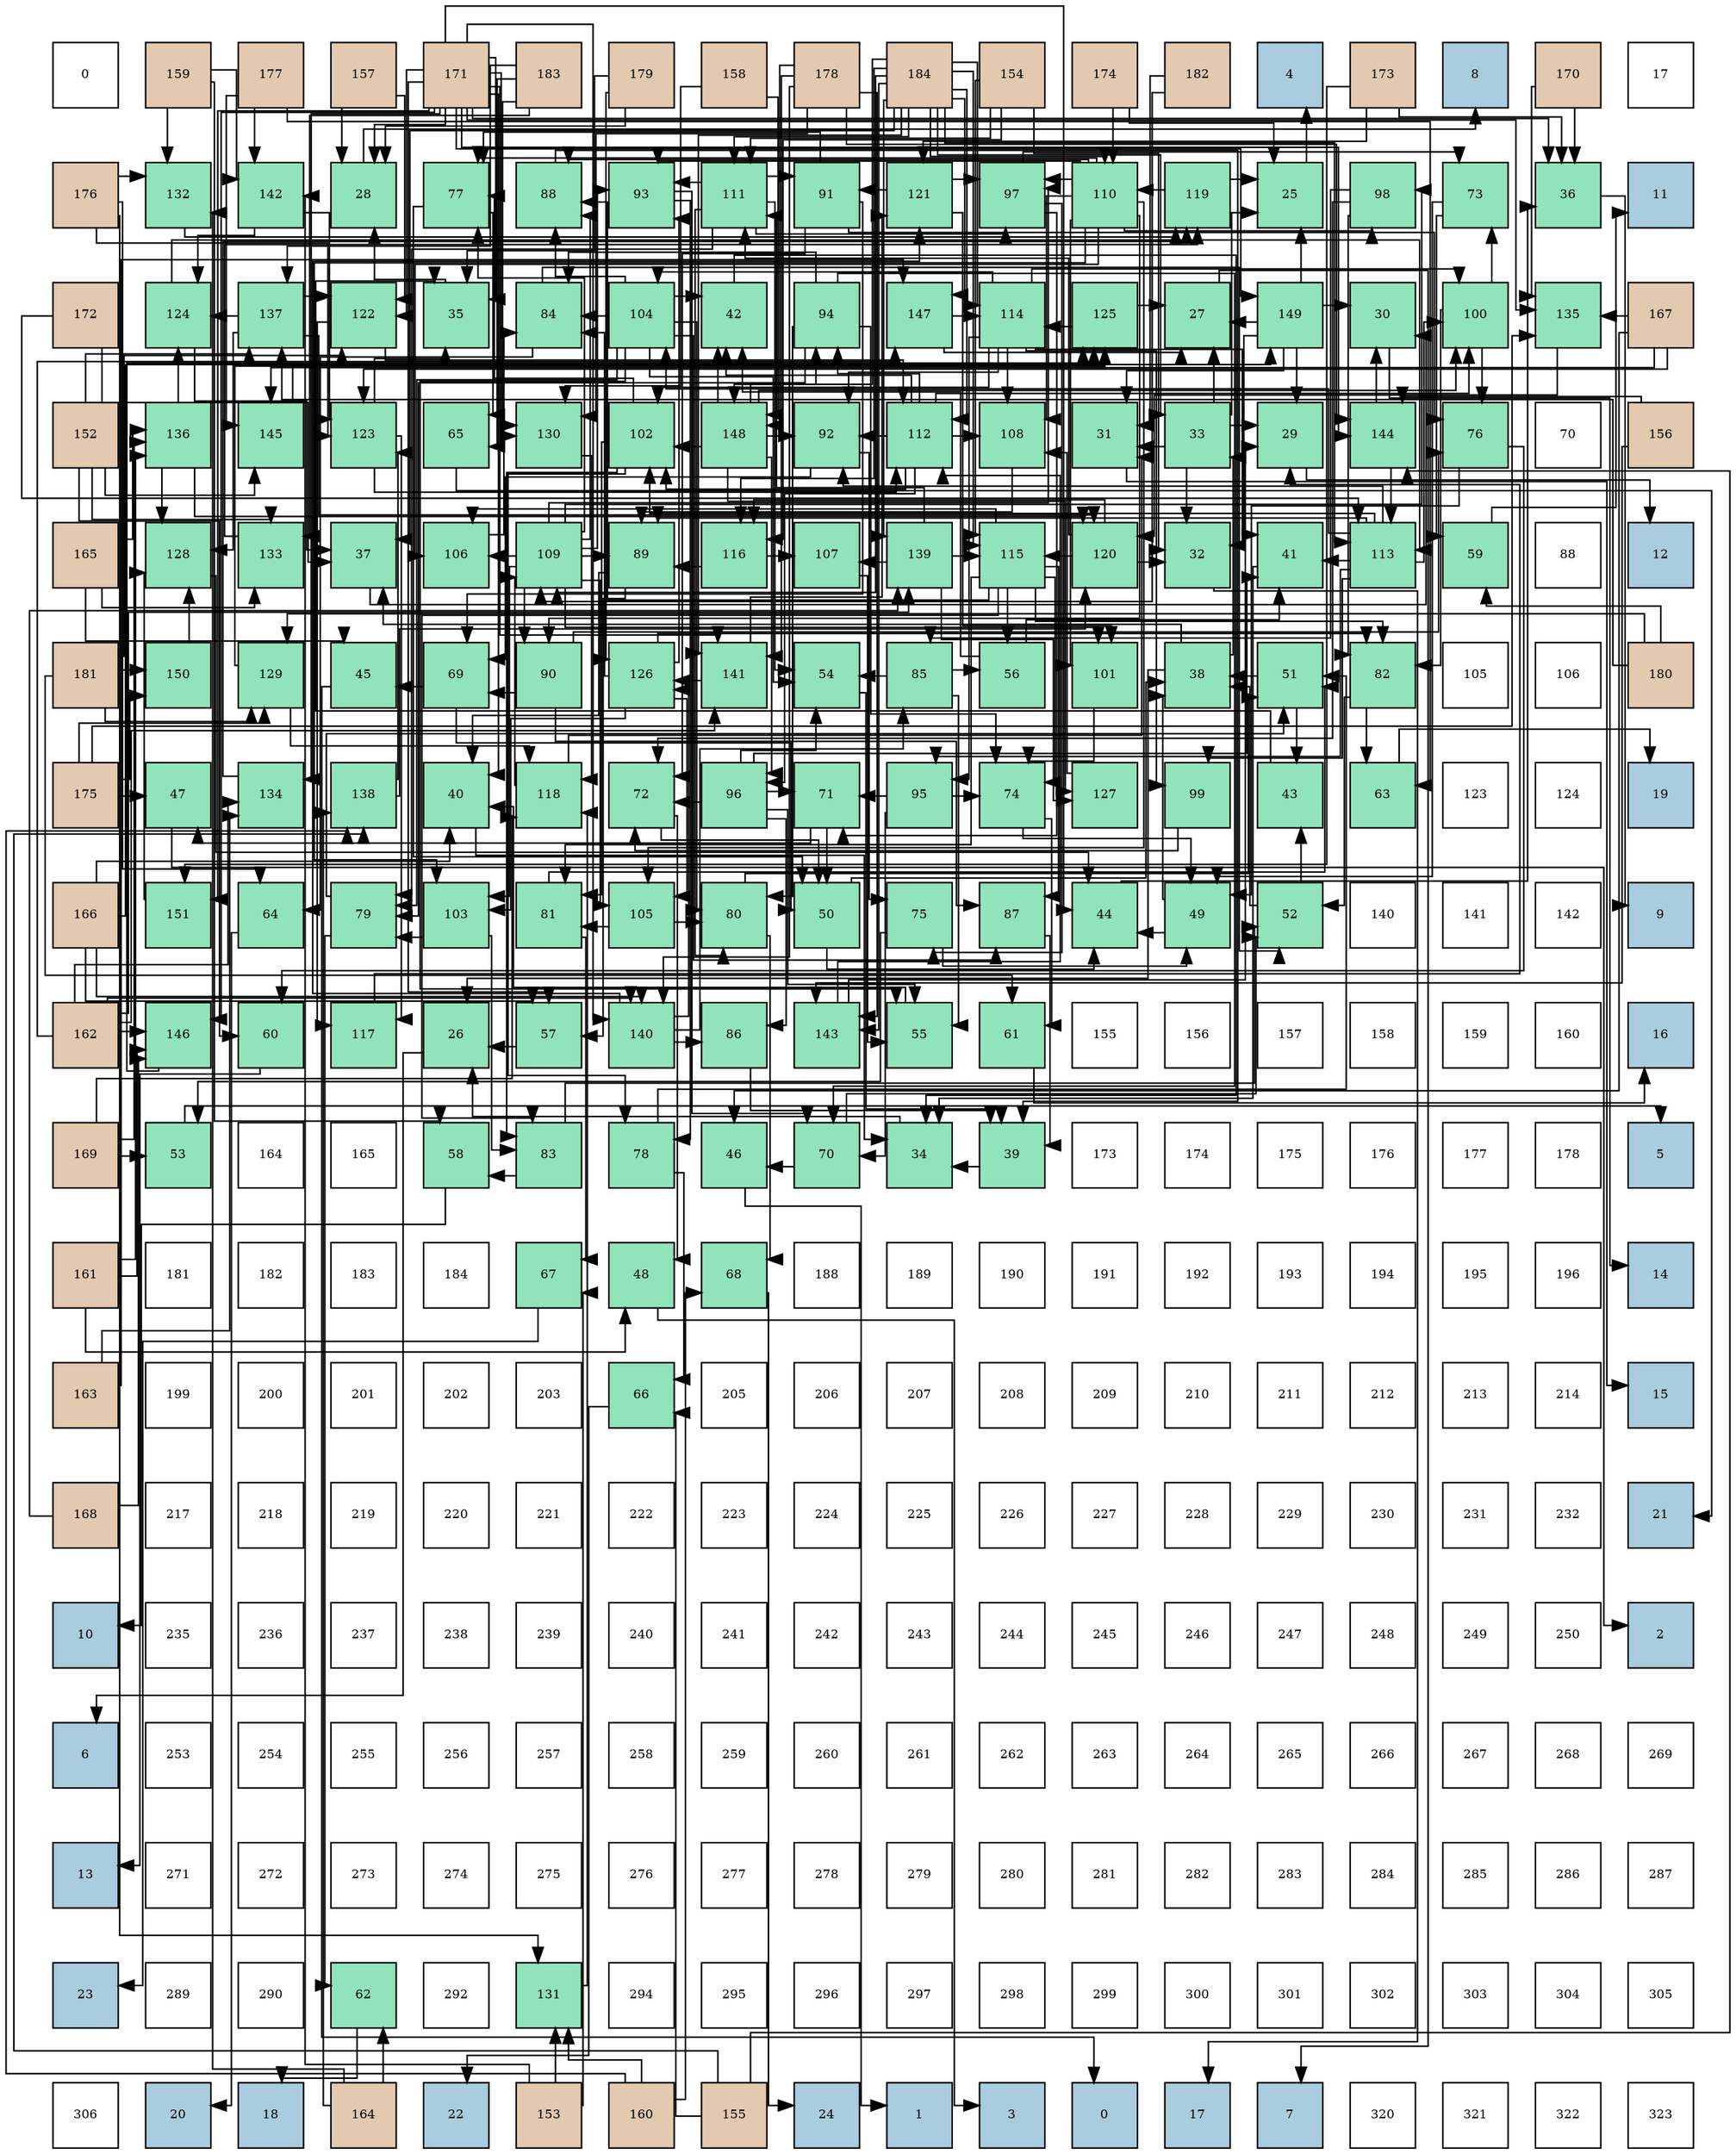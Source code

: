 digraph layout{
 rankdir=TB;
 splines=ortho;
 node [style=filled shape=square fixedsize=true width=0.6];
0[label="0", fontsize=8, fillcolor="#ffffff"];
1[label="159", fontsize=8, fillcolor="#e3c9af"];
2[label="177", fontsize=8, fillcolor="#e3c9af"];
3[label="157", fontsize=8, fillcolor="#e3c9af"];
4[label="171", fontsize=8, fillcolor="#e3c9af"];
5[label="183", fontsize=8, fillcolor="#e3c9af"];
6[label="179", fontsize=8, fillcolor="#e3c9af"];
7[label="158", fontsize=8, fillcolor="#e3c9af"];
8[label="178", fontsize=8, fillcolor="#e3c9af"];
9[label="184", fontsize=8, fillcolor="#e3c9af"];
10[label="154", fontsize=8, fillcolor="#e3c9af"];
11[label="174", fontsize=8, fillcolor="#e3c9af"];
12[label="182", fontsize=8, fillcolor="#e3c9af"];
13[label="4", fontsize=8, fillcolor="#a9ccde"];
14[label="173", fontsize=8, fillcolor="#e3c9af"];
15[label="8", fontsize=8, fillcolor="#a9ccde"];
16[label="170", fontsize=8, fillcolor="#e3c9af"];
17[label="17", fontsize=8, fillcolor="#ffffff"];
18[label="176", fontsize=8, fillcolor="#e3c9af"];
19[label="132", fontsize=8, fillcolor="#91e3bb"];
20[label="142", fontsize=8, fillcolor="#91e3bb"];
21[label="28", fontsize=8, fillcolor="#91e3bb"];
22[label="77", fontsize=8, fillcolor="#91e3bb"];
23[label="88", fontsize=8, fillcolor="#91e3bb"];
24[label="93", fontsize=8, fillcolor="#91e3bb"];
25[label="111", fontsize=8, fillcolor="#91e3bb"];
26[label="91", fontsize=8, fillcolor="#91e3bb"];
27[label="121", fontsize=8, fillcolor="#91e3bb"];
28[label="97", fontsize=8, fillcolor="#91e3bb"];
29[label="110", fontsize=8, fillcolor="#91e3bb"];
30[label="119", fontsize=8, fillcolor="#91e3bb"];
31[label="25", fontsize=8, fillcolor="#91e3bb"];
32[label="98", fontsize=8, fillcolor="#91e3bb"];
33[label="73", fontsize=8, fillcolor="#91e3bb"];
34[label="36", fontsize=8, fillcolor="#91e3bb"];
35[label="11", fontsize=8, fillcolor="#a9ccde"];
36[label="172", fontsize=8, fillcolor="#e3c9af"];
37[label="124", fontsize=8, fillcolor="#91e3bb"];
38[label="137", fontsize=8, fillcolor="#91e3bb"];
39[label="122", fontsize=8, fillcolor="#91e3bb"];
40[label="35", fontsize=8, fillcolor="#91e3bb"];
41[label="84", fontsize=8, fillcolor="#91e3bb"];
42[label="104", fontsize=8, fillcolor="#91e3bb"];
43[label="42", fontsize=8, fillcolor="#91e3bb"];
44[label="94", fontsize=8, fillcolor="#91e3bb"];
45[label="147", fontsize=8, fillcolor="#91e3bb"];
46[label="114", fontsize=8, fillcolor="#91e3bb"];
47[label="125", fontsize=8, fillcolor="#91e3bb"];
48[label="27", fontsize=8, fillcolor="#91e3bb"];
49[label="149", fontsize=8, fillcolor="#91e3bb"];
50[label="30", fontsize=8, fillcolor="#91e3bb"];
51[label="100", fontsize=8, fillcolor="#91e3bb"];
52[label="135", fontsize=8, fillcolor="#91e3bb"];
53[label="167", fontsize=8, fillcolor="#e3c9af"];
54[label="152", fontsize=8, fillcolor="#e3c9af"];
55[label="136", fontsize=8, fillcolor="#91e3bb"];
56[label="145", fontsize=8, fillcolor="#91e3bb"];
57[label="123", fontsize=8, fillcolor="#91e3bb"];
58[label="65", fontsize=8, fillcolor="#91e3bb"];
59[label="130", fontsize=8, fillcolor="#91e3bb"];
60[label="102", fontsize=8, fillcolor="#91e3bb"];
61[label="148", fontsize=8, fillcolor="#91e3bb"];
62[label="92", fontsize=8, fillcolor="#91e3bb"];
63[label="112", fontsize=8, fillcolor="#91e3bb"];
64[label="108", fontsize=8, fillcolor="#91e3bb"];
65[label="31", fontsize=8, fillcolor="#91e3bb"];
66[label="33", fontsize=8, fillcolor="#91e3bb"];
67[label="29", fontsize=8, fillcolor="#91e3bb"];
68[label="144", fontsize=8, fillcolor="#91e3bb"];
69[label="76", fontsize=8, fillcolor="#91e3bb"];
70[label="70", fontsize=8, fillcolor="#ffffff"];
71[label="156", fontsize=8, fillcolor="#e3c9af"];
72[label="165", fontsize=8, fillcolor="#e3c9af"];
73[label="128", fontsize=8, fillcolor="#91e3bb"];
74[label="133", fontsize=8, fillcolor="#91e3bb"];
75[label="37", fontsize=8, fillcolor="#91e3bb"];
76[label="106", fontsize=8, fillcolor="#91e3bb"];
77[label="109", fontsize=8, fillcolor="#91e3bb"];
78[label="89", fontsize=8, fillcolor="#91e3bb"];
79[label="116", fontsize=8, fillcolor="#91e3bb"];
80[label="107", fontsize=8, fillcolor="#91e3bb"];
81[label="139", fontsize=8, fillcolor="#91e3bb"];
82[label="115", fontsize=8, fillcolor="#91e3bb"];
83[label="120", fontsize=8, fillcolor="#91e3bb"];
84[label="32", fontsize=8, fillcolor="#91e3bb"];
85[label="41", fontsize=8, fillcolor="#91e3bb"];
86[label="113", fontsize=8, fillcolor="#91e3bb"];
87[label="59", fontsize=8, fillcolor="#91e3bb"];
88[label="88", fontsize=8, fillcolor="#ffffff"];
89[label="12", fontsize=8, fillcolor="#a9ccde"];
90[label="181", fontsize=8, fillcolor="#e3c9af"];
91[label="150", fontsize=8, fillcolor="#91e3bb"];
92[label="129", fontsize=8, fillcolor="#91e3bb"];
93[label="45", fontsize=8, fillcolor="#91e3bb"];
94[label="69", fontsize=8, fillcolor="#91e3bb"];
95[label="90", fontsize=8, fillcolor="#91e3bb"];
96[label="126", fontsize=8, fillcolor="#91e3bb"];
97[label="141", fontsize=8, fillcolor="#91e3bb"];
98[label="54", fontsize=8, fillcolor="#91e3bb"];
99[label="85", fontsize=8, fillcolor="#91e3bb"];
100[label="56", fontsize=8, fillcolor="#91e3bb"];
101[label="101", fontsize=8, fillcolor="#91e3bb"];
102[label="38", fontsize=8, fillcolor="#91e3bb"];
103[label="51", fontsize=8, fillcolor="#91e3bb"];
104[label="82", fontsize=8, fillcolor="#91e3bb"];
105[label="105", fontsize=8, fillcolor="#ffffff"];
106[label="106", fontsize=8, fillcolor="#ffffff"];
107[label="180", fontsize=8, fillcolor="#e3c9af"];
108[label="175", fontsize=8, fillcolor="#e3c9af"];
109[label="47", fontsize=8, fillcolor="#91e3bb"];
110[label="134", fontsize=8, fillcolor="#91e3bb"];
111[label="138", fontsize=8, fillcolor="#91e3bb"];
112[label="40", fontsize=8, fillcolor="#91e3bb"];
113[label="118", fontsize=8, fillcolor="#91e3bb"];
114[label="72", fontsize=8, fillcolor="#91e3bb"];
115[label="96", fontsize=8, fillcolor="#91e3bb"];
116[label="71", fontsize=8, fillcolor="#91e3bb"];
117[label="95", fontsize=8, fillcolor="#91e3bb"];
118[label="74", fontsize=8, fillcolor="#91e3bb"];
119[label="127", fontsize=8, fillcolor="#91e3bb"];
120[label="99", fontsize=8, fillcolor="#91e3bb"];
121[label="43", fontsize=8, fillcolor="#91e3bb"];
122[label="63", fontsize=8, fillcolor="#91e3bb"];
123[label="123", fontsize=8, fillcolor="#ffffff"];
124[label="124", fontsize=8, fillcolor="#ffffff"];
125[label="19", fontsize=8, fillcolor="#a9ccde"];
126[label="166", fontsize=8, fillcolor="#e3c9af"];
127[label="151", fontsize=8, fillcolor="#91e3bb"];
128[label="64", fontsize=8, fillcolor="#91e3bb"];
129[label="79", fontsize=8, fillcolor="#91e3bb"];
130[label="103", fontsize=8, fillcolor="#91e3bb"];
131[label="81", fontsize=8, fillcolor="#91e3bb"];
132[label="105", fontsize=8, fillcolor="#91e3bb"];
133[label="80", fontsize=8, fillcolor="#91e3bb"];
134[label="50", fontsize=8, fillcolor="#91e3bb"];
135[label="75", fontsize=8, fillcolor="#91e3bb"];
136[label="87", fontsize=8, fillcolor="#91e3bb"];
137[label="44", fontsize=8, fillcolor="#91e3bb"];
138[label="49", fontsize=8, fillcolor="#91e3bb"];
139[label="52", fontsize=8, fillcolor="#91e3bb"];
140[label="140", fontsize=8, fillcolor="#ffffff"];
141[label="141", fontsize=8, fillcolor="#ffffff"];
142[label="142", fontsize=8, fillcolor="#ffffff"];
143[label="9", fontsize=8, fillcolor="#a9ccde"];
144[label="162", fontsize=8, fillcolor="#e3c9af"];
145[label="146", fontsize=8, fillcolor="#91e3bb"];
146[label="60", fontsize=8, fillcolor="#91e3bb"];
147[label="117", fontsize=8, fillcolor="#91e3bb"];
148[label="26", fontsize=8, fillcolor="#91e3bb"];
149[label="57", fontsize=8, fillcolor="#91e3bb"];
150[label="140", fontsize=8, fillcolor="#91e3bb"];
151[label="86", fontsize=8, fillcolor="#91e3bb"];
152[label="143", fontsize=8, fillcolor="#91e3bb"];
153[label="55", fontsize=8, fillcolor="#91e3bb"];
154[label="61", fontsize=8, fillcolor="#91e3bb"];
155[label="155", fontsize=8, fillcolor="#ffffff"];
156[label="156", fontsize=8, fillcolor="#ffffff"];
157[label="157", fontsize=8, fillcolor="#ffffff"];
158[label="158", fontsize=8, fillcolor="#ffffff"];
159[label="159", fontsize=8, fillcolor="#ffffff"];
160[label="160", fontsize=8, fillcolor="#ffffff"];
161[label="16", fontsize=8, fillcolor="#a9ccde"];
162[label="169", fontsize=8, fillcolor="#e3c9af"];
163[label="53", fontsize=8, fillcolor="#91e3bb"];
164[label="164", fontsize=8, fillcolor="#ffffff"];
165[label="165", fontsize=8, fillcolor="#ffffff"];
166[label="58", fontsize=8, fillcolor="#91e3bb"];
167[label="83", fontsize=8, fillcolor="#91e3bb"];
168[label="78", fontsize=8, fillcolor="#91e3bb"];
169[label="46", fontsize=8, fillcolor="#91e3bb"];
170[label="70", fontsize=8, fillcolor="#91e3bb"];
171[label="34", fontsize=8, fillcolor="#91e3bb"];
172[label="39", fontsize=8, fillcolor="#91e3bb"];
173[label="173", fontsize=8, fillcolor="#ffffff"];
174[label="174", fontsize=8, fillcolor="#ffffff"];
175[label="175", fontsize=8, fillcolor="#ffffff"];
176[label="176", fontsize=8, fillcolor="#ffffff"];
177[label="177", fontsize=8, fillcolor="#ffffff"];
178[label="178", fontsize=8, fillcolor="#ffffff"];
179[label="5", fontsize=8, fillcolor="#a9ccde"];
180[label="161", fontsize=8, fillcolor="#e3c9af"];
181[label="181", fontsize=8, fillcolor="#ffffff"];
182[label="182", fontsize=8, fillcolor="#ffffff"];
183[label="183", fontsize=8, fillcolor="#ffffff"];
184[label="184", fontsize=8, fillcolor="#ffffff"];
185[label="67", fontsize=8, fillcolor="#91e3bb"];
186[label="48", fontsize=8, fillcolor="#91e3bb"];
187[label="68", fontsize=8, fillcolor="#91e3bb"];
188[label="188", fontsize=8, fillcolor="#ffffff"];
189[label="189", fontsize=8, fillcolor="#ffffff"];
190[label="190", fontsize=8, fillcolor="#ffffff"];
191[label="191", fontsize=8, fillcolor="#ffffff"];
192[label="192", fontsize=8, fillcolor="#ffffff"];
193[label="193", fontsize=8, fillcolor="#ffffff"];
194[label="194", fontsize=8, fillcolor="#ffffff"];
195[label="195", fontsize=8, fillcolor="#ffffff"];
196[label="196", fontsize=8, fillcolor="#ffffff"];
197[label="14", fontsize=8, fillcolor="#a9ccde"];
198[label="163", fontsize=8, fillcolor="#e3c9af"];
199[label="199", fontsize=8, fillcolor="#ffffff"];
200[label="200", fontsize=8, fillcolor="#ffffff"];
201[label="201", fontsize=8, fillcolor="#ffffff"];
202[label="202", fontsize=8, fillcolor="#ffffff"];
203[label="203", fontsize=8, fillcolor="#ffffff"];
204[label="66", fontsize=8, fillcolor="#91e3bb"];
205[label="205", fontsize=8, fillcolor="#ffffff"];
206[label="206", fontsize=8, fillcolor="#ffffff"];
207[label="207", fontsize=8, fillcolor="#ffffff"];
208[label="208", fontsize=8, fillcolor="#ffffff"];
209[label="209", fontsize=8, fillcolor="#ffffff"];
210[label="210", fontsize=8, fillcolor="#ffffff"];
211[label="211", fontsize=8, fillcolor="#ffffff"];
212[label="212", fontsize=8, fillcolor="#ffffff"];
213[label="213", fontsize=8, fillcolor="#ffffff"];
214[label="214", fontsize=8, fillcolor="#ffffff"];
215[label="15", fontsize=8, fillcolor="#a9ccde"];
216[label="168", fontsize=8, fillcolor="#e3c9af"];
217[label="217", fontsize=8, fillcolor="#ffffff"];
218[label="218", fontsize=8, fillcolor="#ffffff"];
219[label="219", fontsize=8, fillcolor="#ffffff"];
220[label="220", fontsize=8, fillcolor="#ffffff"];
221[label="221", fontsize=8, fillcolor="#ffffff"];
222[label="222", fontsize=8, fillcolor="#ffffff"];
223[label="223", fontsize=8, fillcolor="#ffffff"];
224[label="224", fontsize=8, fillcolor="#ffffff"];
225[label="225", fontsize=8, fillcolor="#ffffff"];
226[label="226", fontsize=8, fillcolor="#ffffff"];
227[label="227", fontsize=8, fillcolor="#ffffff"];
228[label="228", fontsize=8, fillcolor="#ffffff"];
229[label="229", fontsize=8, fillcolor="#ffffff"];
230[label="230", fontsize=8, fillcolor="#ffffff"];
231[label="231", fontsize=8, fillcolor="#ffffff"];
232[label="232", fontsize=8, fillcolor="#ffffff"];
233[label="21", fontsize=8, fillcolor="#a9ccde"];
234[label="10", fontsize=8, fillcolor="#a9ccde"];
235[label="235", fontsize=8, fillcolor="#ffffff"];
236[label="236", fontsize=8, fillcolor="#ffffff"];
237[label="237", fontsize=8, fillcolor="#ffffff"];
238[label="238", fontsize=8, fillcolor="#ffffff"];
239[label="239", fontsize=8, fillcolor="#ffffff"];
240[label="240", fontsize=8, fillcolor="#ffffff"];
241[label="241", fontsize=8, fillcolor="#ffffff"];
242[label="242", fontsize=8, fillcolor="#ffffff"];
243[label="243", fontsize=8, fillcolor="#ffffff"];
244[label="244", fontsize=8, fillcolor="#ffffff"];
245[label="245", fontsize=8, fillcolor="#ffffff"];
246[label="246", fontsize=8, fillcolor="#ffffff"];
247[label="247", fontsize=8, fillcolor="#ffffff"];
248[label="248", fontsize=8, fillcolor="#ffffff"];
249[label="249", fontsize=8, fillcolor="#ffffff"];
250[label="250", fontsize=8, fillcolor="#ffffff"];
251[label="2", fontsize=8, fillcolor="#a9ccde"];
252[label="6", fontsize=8, fillcolor="#a9ccde"];
253[label="253", fontsize=8, fillcolor="#ffffff"];
254[label="254", fontsize=8, fillcolor="#ffffff"];
255[label="255", fontsize=8, fillcolor="#ffffff"];
256[label="256", fontsize=8, fillcolor="#ffffff"];
257[label="257", fontsize=8, fillcolor="#ffffff"];
258[label="258", fontsize=8, fillcolor="#ffffff"];
259[label="259", fontsize=8, fillcolor="#ffffff"];
260[label="260", fontsize=8, fillcolor="#ffffff"];
261[label="261", fontsize=8, fillcolor="#ffffff"];
262[label="262", fontsize=8, fillcolor="#ffffff"];
263[label="263", fontsize=8, fillcolor="#ffffff"];
264[label="264", fontsize=8, fillcolor="#ffffff"];
265[label="265", fontsize=8, fillcolor="#ffffff"];
266[label="266", fontsize=8, fillcolor="#ffffff"];
267[label="267", fontsize=8, fillcolor="#ffffff"];
268[label="268", fontsize=8, fillcolor="#ffffff"];
269[label="269", fontsize=8, fillcolor="#ffffff"];
270[label="13", fontsize=8, fillcolor="#a9ccde"];
271[label="271", fontsize=8, fillcolor="#ffffff"];
272[label="272", fontsize=8, fillcolor="#ffffff"];
273[label="273", fontsize=8, fillcolor="#ffffff"];
274[label="274", fontsize=8, fillcolor="#ffffff"];
275[label="275", fontsize=8, fillcolor="#ffffff"];
276[label="276", fontsize=8, fillcolor="#ffffff"];
277[label="277", fontsize=8, fillcolor="#ffffff"];
278[label="278", fontsize=8, fillcolor="#ffffff"];
279[label="279", fontsize=8, fillcolor="#ffffff"];
280[label="280", fontsize=8, fillcolor="#ffffff"];
281[label="281", fontsize=8, fillcolor="#ffffff"];
282[label="282", fontsize=8, fillcolor="#ffffff"];
283[label="283", fontsize=8, fillcolor="#ffffff"];
284[label="284", fontsize=8, fillcolor="#ffffff"];
285[label="285", fontsize=8, fillcolor="#ffffff"];
286[label="286", fontsize=8, fillcolor="#ffffff"];
287[label="287", fontsize=8, fillcolor="#ffffff"];
288[label="23", fontsize=8, fillcolor="#a9ccde"];
289[label="289", fontsize=8, fillcolor="#ffffff"];
290[label="290", fontsize=8, fillcolor="#ffffff"];
291[label="62", fontsize=8, fillcolor="#91e3bb"];
292[label="292", fontsize=8, fillcolor="#ffffff"];
293[label="131", fontsize=8, fillcolor="#91e3bb"];
294[label="294", fontsize=8, fillcolor="#ffffff"];
295[label="295", fontsize=8, fillcolor="#ffffff"];
296[label="296", fontsize=8, fillcolor="#ffffff"];
297[label="297", fontsize=8, fillcolor="#ffffff"];
298[label="298", fontsize=8, fillcolor="#ffffff"];
299[label="299", fontsize=8, fillcolor="#ffffff"];
300[label="300", fontsize=8, fillcolor="#ffffff"];
301[label="301", fontsize=8, fillcolor="#ffffff"];
302[label="302", fontsize=8, fillcolor="#ffffff"];
303[label="303", fontsize=8, fillcolor="#ffffff"];
304[label="304", fontsize=8, fillcolor="#ffffff"];
305[label="305", fontsize=8, fillcolor="#ffffff"];
306[label="306", fontsize=8, fillcolor="#ffffff"];
307[label="20", fontsize=8, fillcolor="#a9ccde"];
308[label="18", fontsize=8, fillcolor="#a9ccde"];
309[label="164", fontsize=8, fillcolor="#e3c9af"];
310[label="22", fontsize=8, fillcolor="#a9ccde"];
311[label="153", fontsize=8, fillcolor="#e3c9af"];
312[label="160", fontsize=8, fillcolor="#e3c9af"];
313[label="155", fontsize=8, fillcolor="#e3c9af"];
314[label="24", fontsize=8, fillcolor="#a9ccde"];
315[label="1", fontsize=8, fillcolor="#a9ccde"];
316[label="3", fontsize=8, fillcolor="#a9ccde"];
317[label="0", fontsize=8, fillcolor="#a9ccde"];
318[label="17", fontsize=8, fillcolor="#a9ccde"];
319[label="7", fontsize=8, fillcolor="#a9ccde"];
320[label="320", fontsize=8, fillcolor="#ffffff"];
321[label="321", fontsize=8, fillcolor="#ffffff"];
322[label="322", fontsize=8, fillcolor="#ffffff"];
323[label="323", fontsize=8, fillcolor="#ffffff"];
edge [constraint=false, style=vis];31 -> 13;
148 -> 252;
48 -> 319;
21 -> 15;
67 -> 89;
50 -> 197;
65 -> 215;
84 -> 318;
66 -> 31;
66 -> 48;
66 -> 67;
66 -> 65;
66 -> 84;
171 -> 148;
40 -> 21;
34 -> 143;
75 -> 50;
102 -> 148;
102 -> 66;
102 -> 75;
172 -> 171;
112 -> 171;
85 -> 171;
43 -> 171;
121 -> 40;
137 -> 34;
93 -> 317;
169 -> 315;
109 -> 251;
186 -> 316;
138 -> 102;
138 -> 137;
134 -> 102;
134 -> 137;
103 -> 102;
103 -> 121;
139 -> 102;
139 -> 121;
163 -> 179;
98 -> 172;
153 -> 112;
100 -> 85;
100 -> 43;
149 -> 148;
166 -> 234;
87 -> 35;
146 -> 270;
154 -> 161;
291 -> 308;
122 -> 125;
128 -> 307;
58 -> 233;
204 -> 310;
185 -> 288;
187 -> 314;
94 -> 93;
94 -> 134;
170 -> 169;
170 -> 139;
116 -> 109;
116 -> 134;
114 -> 186;
114 -> 134;
33 -> 138;
33 -> 87;
118 -> 138;
118 -> 154;
135 -> 138;
135 -> 163;
69 -> 138;
69 -> 146;
22 -> 134;
22 -> 58;
168 -> 103;
168 -> 204;
129 -> 103;
129 -> 291;
133 -> 103;
133 -> 187;
131 -> 103;
131 -> 185;
104 -> 139;
104 -> 122;
167 -> 139;
167 -> 166;
41 -> 139;
41 -> 128;
99 -> 98;
99 -> 153;
99 -> 100;
151 -> 172;
136 -> 172;
23 -> 172;
78 -> 112;
78 -> 149;
95 -> 94;
95 -> 69;
95 -> 136;
26 -> 94;
26 -> 114;
26 -> 69;
26 -> 22;
62 -> 94;
62 -> 135;
24 -> 170;
24 -> 168;
44 -> 170;
44 -> 118;
44 -> 129;
44 -> 133;
44 -> 41;
117 -> 170;
117 -> 116;
117 -> 118;
115 -> 85;
115 -> 98;
115 -> 153;
115 -> 116;
115 -> 114;
115 -> 151;
28 -> 116;
28 -> 33;
28 -> 135;
32 -> 114;
32 -> 104;
32 -> 99;
120 -> 114;
51 -> 33;
51 -> 69;
51 -> 104;
101 -> 118;
60 -> 22;
60 -> 168;
60 -> 131;
60 -> 167;
130 -> 129;
130 -> 167;
42 -> 43;
42 -> 98;
42 -> 153;
42 -> 129;
42 -> 133;
42 -> 41;
42 -> 136;
42 -> 23;
132 -> 133;
132 -> 131;
76 -> 41;
80 -> 153;
64 -> 78;
77 -> 22;
77 -> 23;
77 -> 78;
77 -> 95;
77 -> 24;
77 -> 28;
77 -> 32;
77 -> 101;
77 -> 130;
77 -> 132;
77 -> 76;
29 -> 22;
29 -> 23;
29 -> 95;
29 -> 24;
29 -> 28;
29 -> 32;
29 -> 101;
29 -> 130;
29 -> 132;
29 -> 76;
29 -> 64;
25 -> 98;
25 -> 129;
25 -> 133;
25 -> 26;
25 -> 24;
25 -> 28;
63 -> 43;
63 -> 62;
63 -> 44;
63 -> 115;
63 -> 51;
63 -> 60;
63 -> 64;
86 -> 85;
86 -> 78;
86 -> 62;
86 -> 117;
86 -> 120;
86 -> 51;
86 -> 60;
86 -> 42;
46 -> 85;
46 -> 62;
46 -> 117;
46 -> 120;
46 -> 51;
46 -> 60;
46 -> 42;
46 -> 64;
82 -> 100;
82 -> 118;
82 -> 131;
82 -> 104;
82 -> 167;
82 -> 136;
82 -> 23;
82 -> 76;
79 -> 78;
79 -> 80;
147 -> 67;
113 -> 65;
113 -> 77;
30 -> 31;
30 -> 29;
83 -> 84;
83 -> 25;
83 -> 82;
83 -> 79;
27 -> 26;
27 -> 28;
27 -> 101;
39 -> 63;
39 -> 147;
57 -> 40;
57 -> 63;
57 -> 147;
37 -> 75;
37 -> 86;
47 -> 48;
47 -> 46;
96 -> 104;
96 -> 41;
96 -> 24;
96 -> 130;
96 -> 132;
119 -> 64;
73 -> 137;
92 -> 113;
92 -> 47;
59 -> 113;
293 -> 113;
19 -> 30;
74 -> 30;
110 -> 30;
52 -> 83;
55 -> 83;
55 -> 37;
55 -> 73;
38 -> 83;
38 -> 39;
38 -> 37;
38 -> 73;
111 -> 83;
111 -> 57;
81 -> 80;
81 -> 25;
81 -> 82;
81 -> 119;
150 -> 99;
150 -> 151;
150 -> 27;
150 -> 96;
97 -> 27;
97 -> 96;
20 -> 57;
20 -> 37;
152 -> 67;
152 -> 63;
68 -> 50;
68 -> 86;
56 -> 47;
145 -> 47;
45 -> 48;
45 -> 46;
61 -> 43;
61 -> 62;
61 -> 44;
61 -> 115;
61 -> 51;
61 -> 60;
61 -> 119;
49 -> 31;
49 -> 48;
49 -> 67;
49 -> 50;
49 -> 65;
49 -> 84;
91 -> 73;
127 -> 73;
54 -> 146;
54 -> 74;
54 -> 38;
54 -> 56;
311 -> 185;
311 -> 293;
311 -> 20;
10 -> 84;
10 -> 25;
10 -> 82;
10 -> 79;
313 -> 204;
313 -> 111;
313 -> 68;
71 -> 152;
71 -> 68;
3 -> 21;
3 -> 39;
7 -> 59;
7 -> 61;
1 -> 166;
1 -> 19;
1 -> 20;
312 -> 187;
312 -> 293;
312 -> 111;
180 -> 186;
180 -> 55;
180 -> 145;
144 -> 110;
144 -> 81;
144 -> 150;
144 -> 97;
144 -> 145;
144 -> 45;
198 -> 110;
198 -> 45;
309 -> 291;
309 -> 19;
309 -> 111;
72 -> 93;
72 -> 74;
72 -> 55;
126 -> 112;
126 -> 149;
126 -> 150;
126 -> 49;
53 -> 169;
53 -> 57;
53 -> 52;
53 -> 56;
216 -> 81;
216 -> 145;
162 -> 163;
162 -> 113;
162 -> 55;
16 -> 34;
16 -> 52;
4 -> 21;
4 -> 40;
4 -> 34;
4 -> 112;
4 -> 137;
4 -> 149;
4 -> 39;
4 -> 59;
4 -> 110;
4 -> 52;
4 -> 150;
4 -> 97;
4 -> 68;
4 -> 145;
4 -> 49;
4 -> 127;
36 -> 75;
36 -> 86;
14 -> 34;
14 -> 27;
14 -> 127;
11 -> 31;
11 -> 29;
108 -> 109;
108 -> 92;
108 -> 52;
108 -> 91;
18 -> 128;
18 -> 57;
18 -> 293;
18 -> 19;
2 -> 122;
2 -> 20;
2 -> 56;
8 -> 59;
8 -> 150;
8 -> 97;
8 -> 152;
8 -> 68;
8 -> 61;
6 -> 21;
6 -> 40;
6 -> 96;
107 -> 87;
107 -> 92;
107 -> 38;
90 -> 154;
90 -> 39;
90 -> 92;
90 -> 91;
12 -> 65;
12 -> 77;
5 -> 58;
5 -> 59;
5 -> 74;
5 -> 38;
9 -> 66;
9 -> 75;
9 -> 77;
9 -> 29;
9 -> 25;
9 -> 63;
9 -> 86;
9 -> 46;
9 -> 82;
9 -> 79;
9 -> 81;
9 -> 97;
9 -> 152;
9 -> 45;
9 -> 61;
edge [constraint=true, style=invis];
0 -> 18 -> 36 -> 54 -> 72 -> 90 -> 108 -> 126 -> 144 -> 162 -> 180 -> 198 -> 216 -> 234 -> 252 -> 270 -> 288 -> 306;
1 -> 19 -> 37 -> 55 -> 73 -> 91 -> 109 -> 127 -> 145 -> 163 -> 181 -> 199 -> 217 -> 235 -> 253 -> 271 -> 289 -> 307;
2 -> 20 -> 38 -> 56 -> 74 -> 92 -> 110 -> 128 -> 146 -> 164 -> 182 -> 200 -> 218 -> 236 -> 254 -> 272 -> 290 -> 308;
3 -> 21 -> 39 -> 57 -> 75 -> 93 -> 111 -> 129 -> 147 -> 165 -> 183 -> 201 -> 219 -> 237 -> 255 -> 273 -> 291 -> 309;
4 -> 22 -> 40 -> 58 -> 76 -> 94 -> 112 -> 130 -> 148 -> 166 -> 184 -> 202 -> 220 -> 238 -> 256 -> 274 -> 292 -> 310;
5 -> 23 -> 41 -> 59 -> 77 -> 95 -> 113 -> 131 -> 149 -> 167 -> 185 -> 203 -> 221 -> 239 -> 257 -> 275 -> 293 -> 311;
6 -> 24 -> 42 -> 60 -> 78 -> 96 -> 114 -> 132 -> 150 -> 168 -> 186 -> 204 -> 222 -> 240 -> 258 -> 276 -> 294 -> 312;
7 -> 25 -> 43 -> 61 -> 79 -> 97 -> 115 -> 133 -> 151 -> 169 -> 187 -> 205 -> 223 -> 241 -> 259 -> 277 -> 295 -> 313;
8 -> 26 -> 44 -> 62 -> 80 -> 98 -> 116 -> 134 -> 152 -> 170 -> 188 -> 206 -> 224 -> 242 -> 260 -> 278 -> 296 -> 314;
9 -> 27 -> 45 -> 63 -> 81 -> 99 -> 117 -> 135 -> 153 -> 171 -> 189 -> 207 -> 225 -> 243 -> 261 -> 279 -> 297 -> 315;
10 -> 28 -> 46 -> 64 -> 82 -> 100 -> 118 -> 136 -> 154 -> 172 -> 190 -> 208 -> 226 -> 244 -> 262 -> 280 -> 298 -> 316;
11 -> 29 -> 47 -> 65 -> 83 -> 101 -> 119 -> 137 -> 155 -> 173 -> 191 -> 209 -> 227 -> 245 -> 263 -> 281 -> 299 -> 317;
12 -> 30 -> 48 -> 66 -> 84 -> 102 -> 120 -> 138 -> 156 -> 174 -> 192 -> 210 -> 228 -> 246 -> 264 -> 282 -> 300 -> 318;
13 -> 31 -> 49 -> 67 -> 85 -> 103 -> 121 -> 139 -> 157 -> 175 -> 193 -> 211 -> 229 -> 247 -> 265 -> 283 -> 301 -> 319;
14 -> 32 -> 50 -> 68 -> 86 -> 104 -> 122 -> 140 -> 158 -> 176 -> 194 -> 212 -> 230 -> 248 -> 266 -> 284 -> 302 -> 320;
15 -> 33 -> 51 -> 69 -> 87 -> 105 -> 123 -> 141 -> 159 -> 177 -> 195 -> 213 -> 231 -> 249 -> 267 -> 285 -> 303 -> 321;
16 -> 34 -> 52 -> 70 -> 88 -> 106 -> 124 -> 142 -> 160 -> 178 -> 196 -> 214 -> 232 -> 250 -> 268 -> 286 -> 304 -> 322;
17 -> 35 -> 53 -> 71 -> 89 -> 107 -> 125 -> 143 -> 161 -> 179 -> 197 -> 215 -> 233 -> 251 -> 269 -> 287 -> 305 -> 323;
rank = same {0 -> 1 -> 2 -> 3 -> 4 -> 5 -> 6 -> 7 -> 8 -> 9 -> 10 -> 11 -> 12 -> 13 -> 14 -> 15 -> 16 -> 17};
rank = same {18 -> 19 -> 20 -> 21 -> 22 -> 23 -> 24 -> 25 -> 26 -> 27 -> 28 -> 29 -> 30 -> 31 -> 32 -> 33 -> 34 -> 35};
rank = same {36 -> 37 -> 38 -> 39 -> 40 -> 41 -> 42 -> 43 -> 44 -> 45 -> 46 -> 47 -> 48 -> 49 -> 50 -> 51 -> 52 -> 53};
rank = same {54 -> 55 -> 56 -> 57 -> 58 -> 59 -> 60 -> 61 -> 62 -> 63 -> 64 -> 65 -> 66 -> 67 -> 68 -> 69 -> 70 -> 71};
rank = same {72 -> 73 -> 74 -> 75 -> 76 -> 77 -> 78 -> 79 -> 80 -> 81 -> 82 -> 83 -> 84 -> 85 -> 86 -> 87 -> 88 -> 89};
rank = same {90 -> 91 -> 92 -> 93 -> 94 -> 95 -> 96 -> 97 -> 98 -> 99 -> 100 -> 101 -> 102 -> 103 -> 104 -> 105 -> 106 -> 107};
rank = same {108 -> 109 -> 110 -> 111 -> 112 -> 113 -> 114 -> 115 -> 116 -> 117 -> 118 -> 119 -> 120 -> 121 -> 122 -> 123 -> 124 -> 125};
rank = same {126 -> 127 -> 128 -> 129 -> 130 -> 131 -> 132 -> 133 -> 134 -> 135 -> 136 -> 137 -> 138 -> 139 -> 140 -> 141 -> 142 -> 143};
rank = same {144 -> 145 -> 146 -> 147 -> 148 -> 149 -> 150 -> 151 -> 152 -> 153 -> 154 -> 155 -> 156 -> 157 -> 158 -> 159 -> 160 -> 161};
rank = same {162 -> 163 -> 164 -> 165 -> 166 -> 167 -> 168 -> 169 -> 170 -> 171 -> 172 -> 173 -> 174 -> 175 -> 176 -> 177 -> 178 -> 179};
rank = same {180 -> 181 -> 182 -> 183 -> 184 -> 185 -> 186 -> 187 -> 188 -> 189 -> 190 -> 191 -> 192 -> 193 -> 194 -> 195 -> 196 -> 197};
rank = same {198 -> 199 -> 200 -> 201 -> 202 -> 203 -> 204 -> 205 -> 206 -> 207 -> 208 -> 209 -> 210 -> 211 -> 212 -> 213 -> 214 -> 215};
rank = same {216 -> 217 -> 218 -> 219 -> 220 -> 221 -> 222 -> 223 -> 224 -> 225 -> 226 -> 227 -> 228 -> 229 -> 230 -> 231 -> 232 -> 233};
rank = same {234 -> 235 -> 236 -> 237 -> 238 -> 239 -> 240 -> 241 -> 242 -> 243 -> 244 -> 245 -> 246 -> 247 -> 248 -> 249 -> 250 -> 251};
rank = same {252 -> 253 -> 254 -> 255 -> 256 -> 257 -> 258 -> 259 -> 260 -> 261 -> 262 -> 263 -> 264 -> 265 -> 266 -> 267 -> 268 -> 269};
rank = same {270 -> 271 -> 272 -> 273 -> 274 -> 275 -> 276 -> 277 -> 278 -> 279 -> 280 -> 281 -> 282 -> 283 -> 284 -> 285 -> 286 -> 287};
rank = same {288 -> 289 -> 290 -> 291 -> 292 -> 293 -> 294 -> 295 -> 296 -> 297 -> 298 -> 299 -> 300 -> 301 -> 302 -> 303 -> 304 -> 305};
rank = same {306 -> 307 -> 308 -> 309 -> 310 -> 311 -> 312 -> 313 -> 314 -> 315 -> 316 -> 317 -> 318 -> 319 -> 320 -> 321 -> 322 -> 323};
}